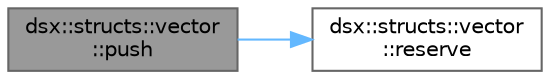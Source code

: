 digraph "dsx::structs::vector::push"
{
 // LATEX_PDF_SIZE
  bgcolor="transparent";
  edge [fontname=Helvetica,fontsize=10,labelfontname=Helvetica,labelfontsize=10];
  node [fontname=Helvetica,fontsize=10,shape=box,height=0.2,width=0.4];
  rankdir="LR";
  Node1 [label="dsx::structs::vector\l::push",height=0.2,width=0.4,color="gray40", fillcolor="grey60", style="filled", fontcolor="black",tooltip="Adds an element to the end of the vector."];
  Node1 -> Node2 [color="steelblue1",style="solid"];
  Node2 [label="dsx::structs::vector\l::reserve",height=0.2,width=0.4,color="grey40", fillcolor="white", style="filled",URL="$classdsx_1_1structs_1_1vector.html#a0d6e589875e22d2e17d2ea1deba69abd",tooltip="Reserves memory for a given number of elements in the vector."];
}
